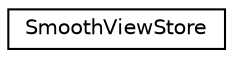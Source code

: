 digraph G
{
  edge [fontname="Helvetica",fontsize="10",labelfontname="Helvetica",labelfontsize="10"];
  node [fontname="Helvetica",fontsize="10",shape=record];
  rankdir=LR;
  Node1 [label="SmoothViewStore",height=0.2,width=0.4,color="black", fillcolor="white", style="filled",URL="$dd/d81/structSmoothViewStore.html"];
}
